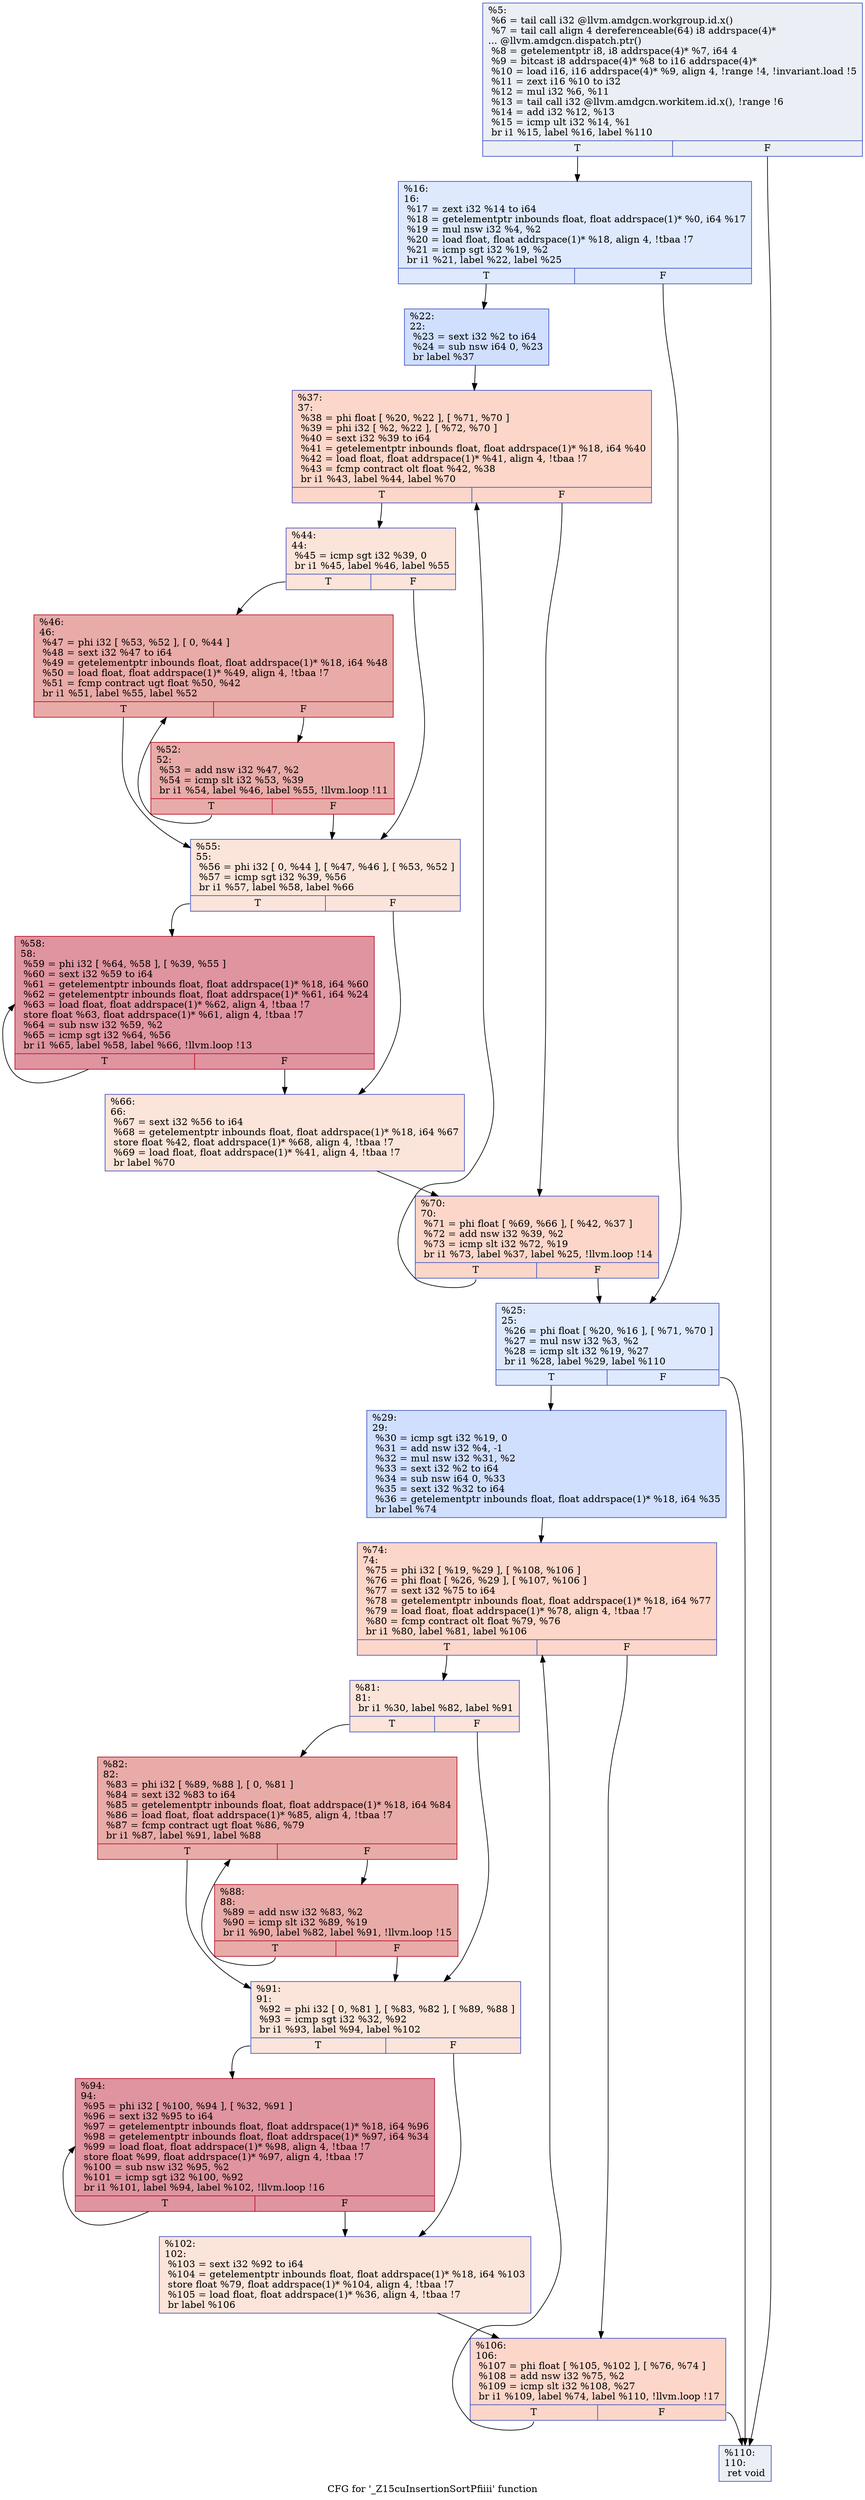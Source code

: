 digraph "CFG for '_Z15cuInsertionSortPfiiii' function" {
	label="CFG for '_Z15cuInsertionSortPfiiii' function";

	Node0x608c4e0 [shape=record,color="#3d50c3ff", style=filled, fillcolor="#d1dae970",label="{%5:\l  %6 = tail call i32 @llvm.amdgcn.workgroup.id.x()\l  %7 = tail call align 4 dereferenceable(64) i8 addrspace(4)*\l... @llvm.amdgcn.dispatch.ptr()\l  %8 = getelementptr i8, i8 addrspace(4)* %7, i64 4\l  %9 = bitcast i8 addrspace(4)* %8 to i16 addrspace(4)*\l  %10 = load i16, i16 addrspace(4)* %9, align 4, !range !4, !invariant.load !5\l  %11 = zext i16 %10 to i32\l  %12 = mul i32 %6, %11\l  %13 = tail call i32 @llvm.amdgcn.workitem.id.x(), !range !6\l  %14 = add i32 %12, %13\l  %15 = icmp ult i32 %14, %1\l  br i1 %15, label %16, label %110\l|{<s0>T|<s1>F}}"];
	Node0x608c4e0:s0 -> Node0x608e370;
	Node0x608c4e0:s1 -> Node0x608e400;
	Node0x608e370 [shape=record,color="#3d50c3ff", style=filled, fillcolor="#b5cdfa70",label="{%16:\l16:                                               \l  %17 = zext i32 %14 to i64\l  %18 = getelementptr inbounds float, float addrspace(1)* %0, i64 %17\l  %19 = mul nsw i32 %4, %2\l  %20 = load float, float addrspace(1)* %18, align 4, !tbaa !7\l  %21 = icmp sgt i32 %19, %2\l  br i1 %21, label %22, label %25\l|{<s0>T|<s1>F}}"];
	Node0x608e370:s0 -> Node0x608e980;
	Node0x608e370:s1 -> Node0x608ea10;
	Node0x608e980 [shape=record,color="#3d50c3ff", style=filled, fillcolor="#96b7ff70",label="{%22:\l22:                                               \l  %23 = sext i32 %2 to i64\l  %24 = sub nsw i64 0, %23\l  br label %37\l}"];
	Node0x608e980 -> Node0x608ec50;
	Node0x608ea10 [shape=record,color="#3d50c3ff", style=filled, fillcolor="#b5cdfa70",label="{%25:\l25:                                               \l  %26 = phi float [ %20, %16 ], [ %71, %70 ]\l  %27 = mul nsw i32 %3, %2\l  %28 = icmp slt i32 %19, %27\l  br i1 %28, label %29, label %110\l|{<s0>T|<s1>F}}"];
	Node0x608ea10:s0 -> Node0x608efa0;
	Node0x608ea10:s1 -> Node0x608e400;
	Node0x608efa0 [shape=record,color="#3d50c3ff", style=filled, fillcolor="#96b7ff70",label="{%29:\l29:                                               \l  %30 = icmp sgt i32 %19, 0\l  %31 = add nsw i32 %4, -1\l  %32 = mul nsw i32 %31, %2\l  %33 = sext i32 %2 to i64\l  %34 = sub nsw i64 0, %33\l  %35 = sext i32 %32 to i64\l  %36 = getelementptr inbounds float, float addrspace(1)* %18, i64 %35\l  br label %74\l}"];
	Node0x608efa0 -> Node0x608f610;
	Node0x608ec50 [shape=record,color="#3d50c3ff", style=filled, fillcolor="#f6a38570",label="{%37:\l37:                                               \l  %38 = phi float [ %20, %22 ], [ %71, %70 ]\l  %39 = phi i32 [ %2, %22 ], [ %72, %70 ]\l  %40 = sext i32 %39 to i64\l  %41 = getelementptr inbounds float, float addrspace(1)* %18, i64 %40\l  %42 = load float, float addrspace(1)* %41, align 4, !tbaa !7\l  %43 = fcmp contract olt float %42, %38\l  br i1 %43, label %44, label %70\l|{<s0>T|<s1>F}}"];
	Node0x608ec50:s0 -> Node0x6090080;
	Node0x608ec50:s1 -> Node0x608ed40;
	Node0x6090080 [shape=record,color="#3d50c3ff", style=filled, fillcolor="#f5c1a970",label="{%44:\l44:                                               \l  %45 = icmp sgt i32 %39, 0\l  br i1 %45, label %46, label %55\l|{<s0>T|<s1>F}}"];
	Node0x6090080:s0 -> Node0x6090250;
	Node0x6090080:s1 -> Node0x60902a0;
	Node0x6090250 [shape=record,color="#b70d28ff", style=filled, fillcolor="#cc403a70",label="{%46:\l46:                                               \l  %47 = phi i32 [ %53, %52 ], [ 0, %44 ]\l  %48 = sext i32 %47 to i64\l  %49 = getelementptr inbounds float, float addrspace(1)* %18, i64 %48\l  %50 = load float, float addrspace(1)* %49, align 4, !tbaa !7\l  %51 = fcmp contract ugt float %50, %42\l  br i1 %51, label %55, label %52\l|{<s0>T|<s1>F}}"];
	Node0x6090250:s0 -> Node0x60902a0;
	Node0x6090250:s1 -> Node0x6090410;
	Node0x6090410 [shape=record,color="#b70d28ff", style=filled, fillcolor="#cc403a70",label="{%52:\l52:                                               \l  %53 = add nsw i32 %47, %2\l  %54 = icmp slt i32 %53, %39\l  br i1 %54, label %46, label %55, !llvm.loop !11\l|{<s0>T|<s1>F}}"];
	Node0x6090410:s0 -> Node0x6090250;
	Node0x6090410:s1 -> Node0x60902a0;
	Node0x60902a0 [shape=record,color="#3d50c3ff", style=filled, fillcolor="#f5c1a970",label="{%55:\l55:                                               \l  %56 = phi i32 [ 0, %44 ], [ %47, %46 ], [ %53, %52 ]\l  %57 = icmp sgt i32 %39, %56\l  br i1 %57, label %58, label %66\l|{<s0>T|<s1>F}}"];
	Node0x60902a0:s0 -> Node0x6090c30;
	Node0x60902a0:s1 -> Node0x6090c80;
	Node0x6090c30 [shape=record,color="#b70d28ff", style=filled, fillcolor="#b70d2870",label="{%58:\l58:                                               \l  %59 = phi i32 [ %64, %58 ], [ %39, %55 ]\l  %60 = sext i32 %59 to i64\l  %61 = getelementptr inbounds float, float addrspace(1)* %18, i64 %60\l  %62 = getelementptr inbounds float, float addrspace(1)* %61, i64 %24\l  %63 = load float, float addrspace(1)* %62, align 4, !tbaa !7\l  store float %63, float addrspace(1)* %61, align 4, !tbaa !7\l  %64 = sub nsw i32 %59, %2\l  %65 = icmp sgt i32 %64, %56\l  br i1 %65, label %58, label %66, !llvm.loop !13\l|{<s0>T|<s1>F}}"];
	Node0x6090c30:s0 -> Node0x6090c30;
	Node0x6090c30:s1 -> Node0x6090c80;
	Node0x6090c80 [shape=record,color="#3d50c3ff", style=filled, fillcolor="#f5c1a970",label="{%66:\l66:                                               \l  %67 = sext i32 %56 to i64\l  %68 = getelementptr inbounds float, float addrspace(1)* %18, i64 %67\l  store float %42, float addrspace(1)* %68, align 4, !tbaa !7\l  %69 = load float, float addrspace(1)* %41, align 4, !tbaa !7\l  br label %70\l}"];
	Node0x6090c80 -> Node0x608ed40;
	Node0x608ed40 [shape=record,color="#3d50c3ff", style=filled, fillcolor="#f6a38570",label="{%70:\l70:                                               \l  %71 = phi float [ %69, %66 ], [ %42, %37 ]\l  %72 = add nsw i32 %39, %2\l  %73 = icmp slt i32 %72, %19\l  br i1 %73, label %37, label %25, !llvm.loop !14\l|{<s0>T|<s1>F}}"];
	Node0x608ed40:s0 -> Node0x608ec50;
	Node0x608ed40:s1 -> Node0x608ea10;
	Node0x608f610 [shape=record,color="#3d50c3ff", style=filled, fillcolor="#f6a38570",label="{%74:\l74:                                               \l  %75 = phi i32 [ %19, %29 ], [ %108, %106 ]\l  %76 = phi float [ %26, %29 ], [ %107, %106 ]\l  %77 = sext i32 %75 to i64\l  %78 = getelementptr inbounds float, float addrspace(1)* %18, i64 %77\l  %79 = load float, float addrspace(1)* %78, align 4, !tbaa !7\l  %80 = fcmp contract olt float %79, %76\l  br i1 %80, label %81, label %106\l|{<s0>T|<s1>F}}"];
	Node0x608f610:s0 -> Node0x6091f70;
	Node0x608f610:s1 -> Node0x6091b70;
	Node0x6091f70 [shape=record,color="#3d50c3ff", style=filled, fillcolor="#f5c1a970",label="{%81:\l81:                                               \l  br i1 %30, label %82, label %91\l|{<s0>T|<s1>F}}"];
	Node0x6091f70:s0 -> Node0x60920b0;
	Node0x6091f70:s1 -> Node0x6092100;
	Node0x60920b0 [shape=record,color="#b70d28ff", style=filled, fillcolor="#cc403a70",label="{%82:\l82:                                               \l  %83 = phi i32 [ %89, %88 ], [ 0, %81 ]\l  %84 = sext i32 %83 to i64\l  %85 = getelementptr inbounds float, float addrspace(1)* %18, i64 %84\l  %86 = load float, float addrspace(1)* %85, align 4, !tbaa !7\l  %87 = fcmp contract ugt float %86, %79\l  br i1 %87, label %91, label %88\l|{<s0>T|<s1>F}}"];
	Node0x60920b0:s0 -> Node0x6092100;
	Node0x60920b0:s1 -> Node0x6092240;
	Node0x6092240 [shape=record,color="#b70d28ff", style=filled, fillcolor="#cc403a70",label="{%88:\l88:                                               \l  %89 = add nsw i32 %83, %2\l  %90 = icmp slt i32 %89, %19\l  br i1 %90, label %82, label %91, !llvm.loop !15\l|{<s0>T|<s1>F}}"];
	Node0x6092240:s0 -> Node0x60920b0;
	Node0x6092240:s1 -> Node0x6092100;
	Node0x6092100 [shape=record,color="#3d50c3ff", style=filled, fillcolor="#f5c1a970",label="{%91:\l91:                                               \l  %92 = phi i32 [ 0, %81 ], [ %83, %82 ], [ %89, %88 ]\l  %93 = icmp sgt i32 %32, %92\l  br i1 %93, label %94, label %102\l|{<s0>T|<s1>F}}"];
	Node0x6092100:s0 -> Node0x6092a30;
	Node0x6092100:s1 -> Node0x6092a80;
	Node0x6092a30 [shape=record,color="#b70d28ff", style=filled, fillcolor="#b70d2870",label="{%94:\l94:                                               \l  %95 = phi i32 [ %100, %94 ], [ %32, %91 ]\l  %96 = sext i32 %95 to i64\l  %97 = getelementptr inbounds float, float addrspace(1)* %18, i64 %96\l  %98 = getelementptr inbounds float, float addrspace(1)* %97, i64 %34\l  %99 = load float, float addrspace(1)* %98, align 4, !tbaa !7\l  store float %99, float addrspace(1)* %97, align 4, !tbaa !7\l  %100 = sub nsw i32 %95, %2\l  %101 = icmp sgt i32 %100, %92\l  br i1 %101, label %94, label %102, !llvm.loop !16\l|{<s0>T|<s1>F}}"];
	Node0x6092a30:s0 -> Node0x6092a30;
	Node0x6092a30:s1 -> Node0x6092a80;
	Node0x6092a80 [shape=record,color="#3d50c3ff", style=filled, fillcolor="#f5c1a970",label="{%102:\l102:                                              \l  %103 = sext i32 %92 to i64\l  %104 = getelementptr inbounds float, float addrspace(1)* %18, i64 %103\l  store float %79, float addrspace(1)* %104, align 4, !tbaa !7\l  %105 = load float, float addrspace(1)* %36, align 4, !tbaa !7\l  br label %106\l}"];
	Node0x6092a80 -> Node0x6091b70;
	Node0x6091b70 [shape=record,color="#3d50c3ff", style=filled, fillcolor="#f6a38570",label="{%106:\l106:                                              \l  %107 = phi float [ %105, %102 ], [ %76, %74 ]\l  %108 = add nsw i32 %75, %2\l  %109 = icmp slt i32 %108, %27\l  br i1 %109, label %74, label %110, !llvm.loop !17\l|{<s0>T|<s1>F}}"];
	Node0x6091b70:s0 -> Node0x608f610;
	Node0x6091b70:s1 -> Node0x608e400;
	Node0x608e400 [shape=record,color="#3d50c3ff", style=filled, fillcolor="#d1dae970",label="{%110:\l110:                                              \l  ret void\l}"];
}
